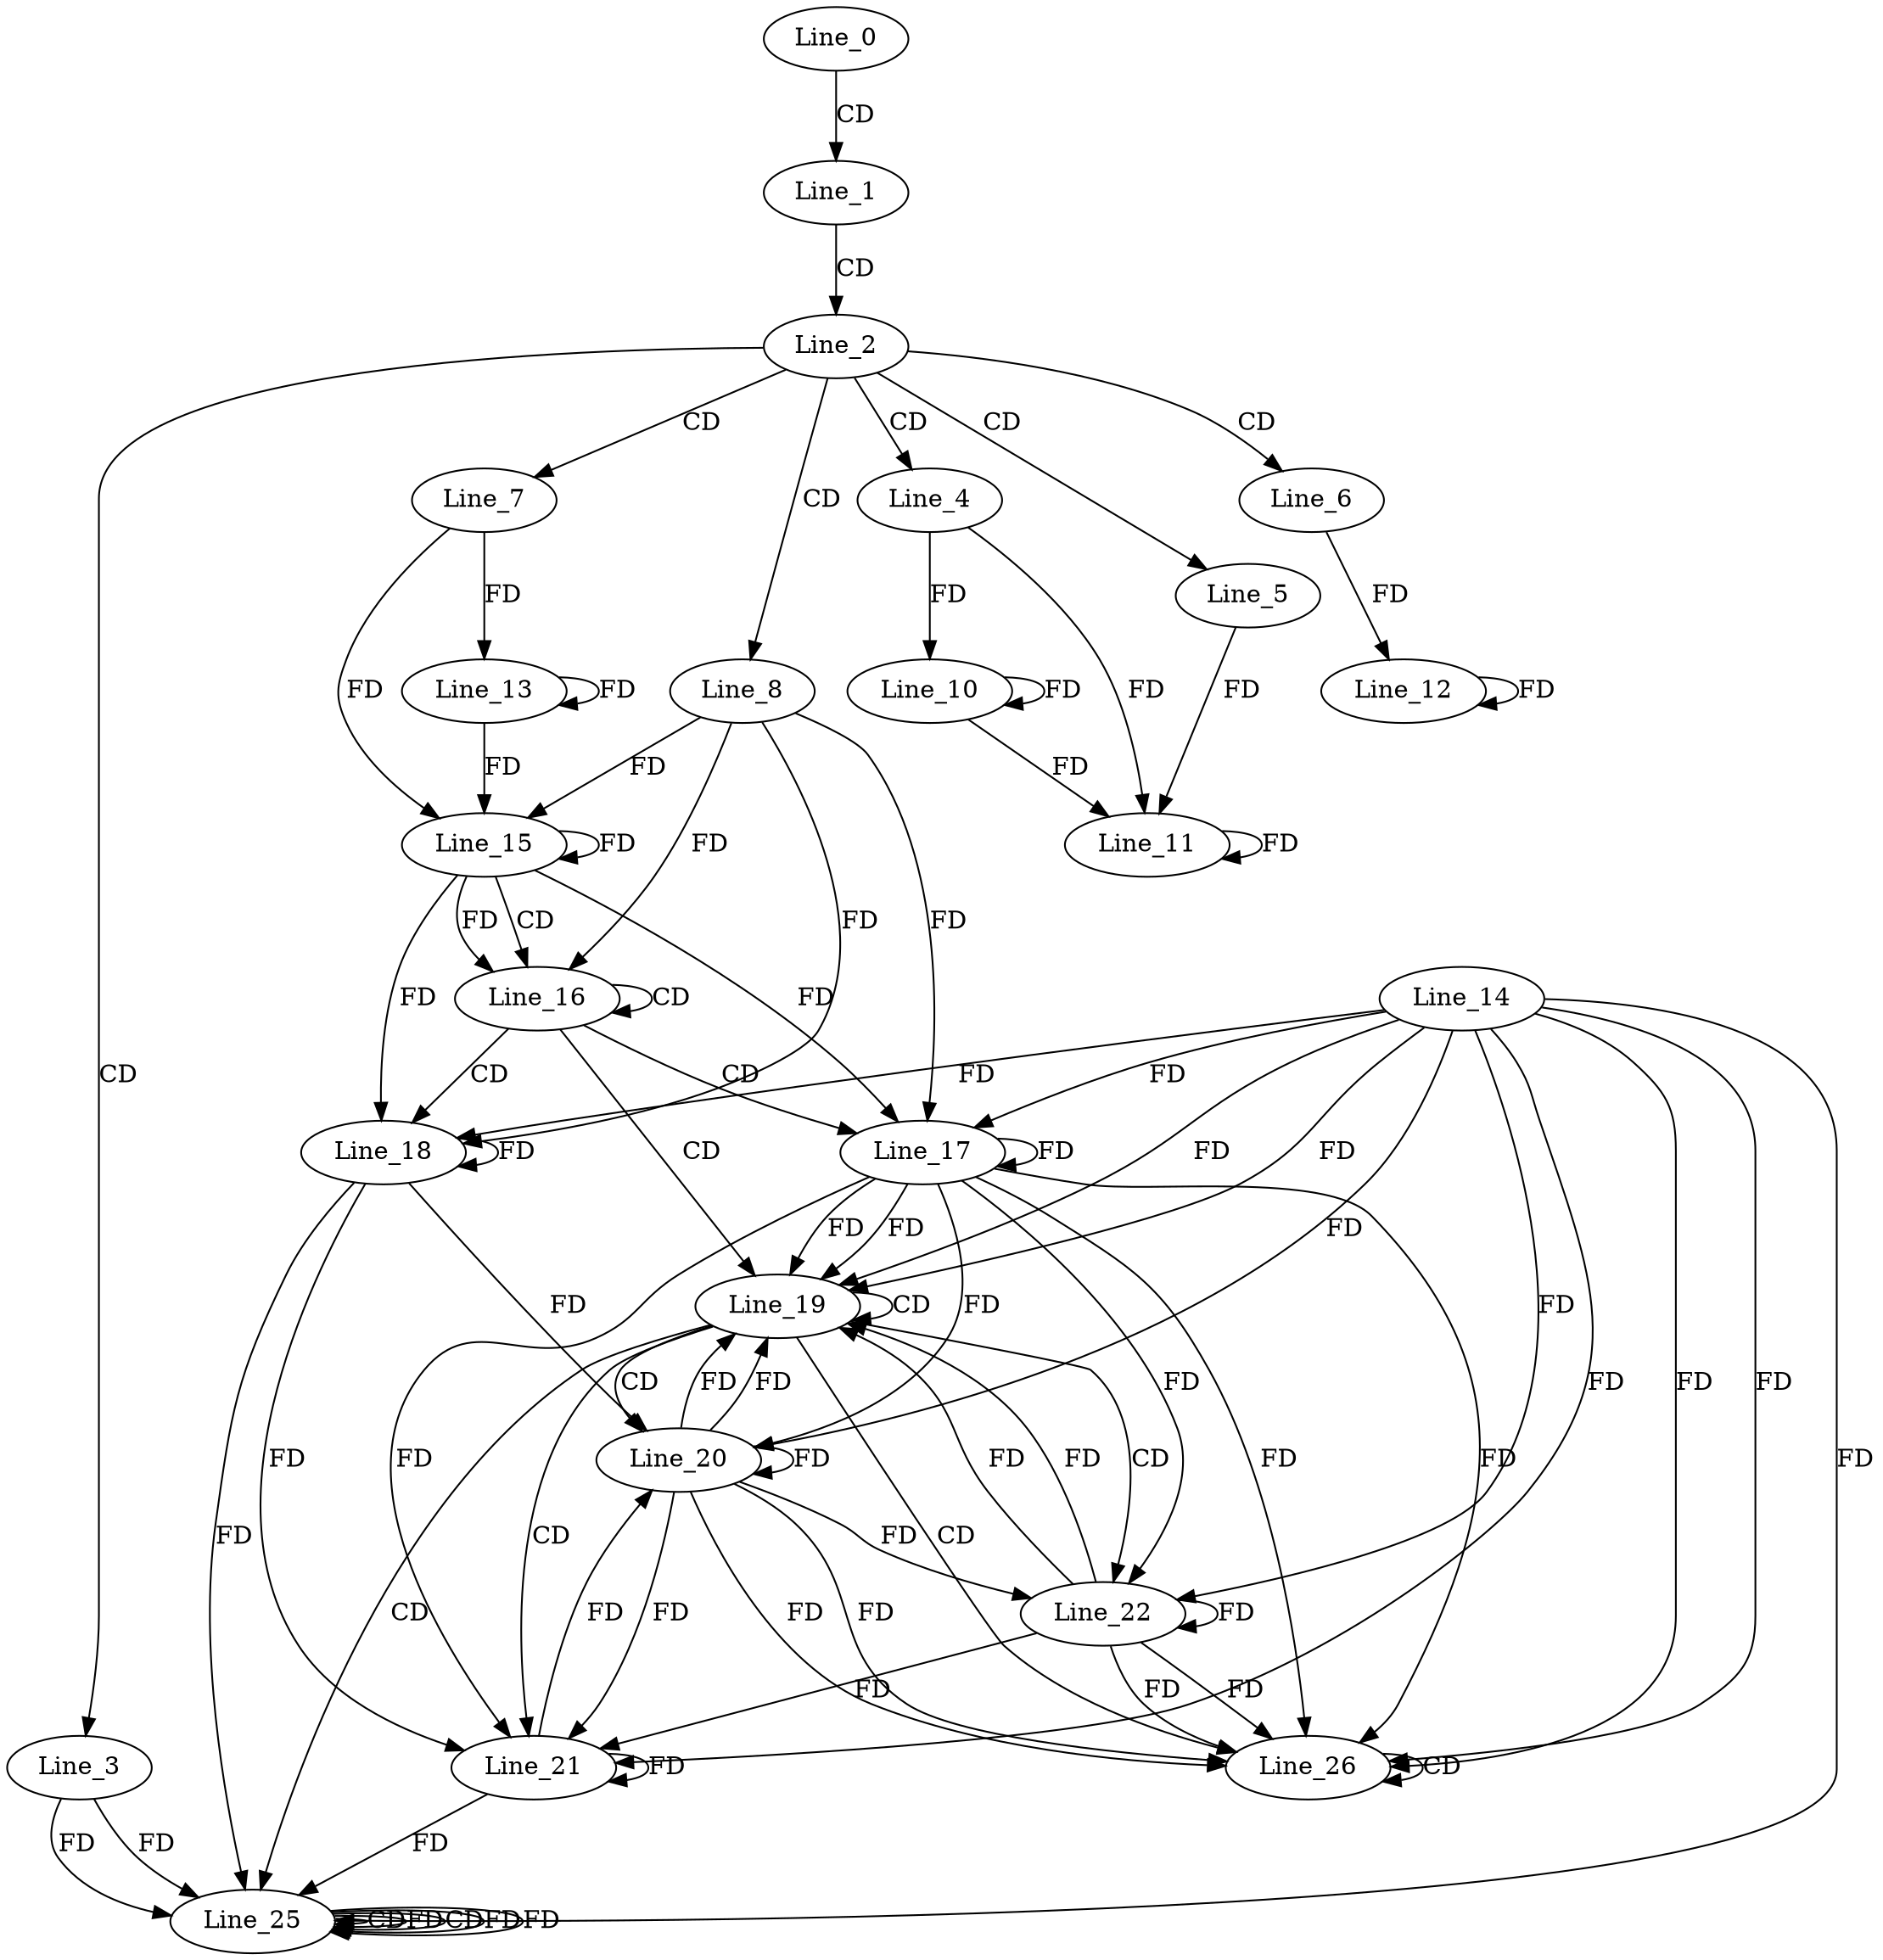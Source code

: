 digraph G {
  Line_0;
  Line_1;
  Line_2;
  Line_3;
  Line_4;
  Line_5;
  Line_6;
  Line_7;
  Line_8;
  Line_10;
  Line_11;
  Line_11;
  Line_12;
  Line_13;
  Line_15;
  Line_15;
  Line_15;
  Line_16;
  Line_16;
  Line_16;
  Line_16;
  Line_17;
  Line_14;
  Line_17;
  Line_17;
  Line_18;
  Line_18;
  Line_18;
  Line_19;
  Line_19;
  Line_20;
  Line_21;
  Line_21;
  Line_21;
  Line_22;
  Line_22;
  Line_22;
  Line_25;
  Line_25;
  Line_25;
  Line_25;
  Line_26;
  Line_26;
  Line_0 -> Line_1 [ label="CD" ];
  Line_1 -> Line_2 [ label="CD" ];
  Line_2 -> Line_3 [ label="CD" ];
  Line_2 -> Line_4 [ label="CD" ];
  Line_2 -> Line_5 [ label="CD" ];
  Line_2 -> Line_6 [ label="CD" ];
  Line_2 -> Line_7 [ label="CD" ];
  Line_2 -> Line_8 [ label="CD" ];
  Line_4 -> Line_10 [ label="FD" ];
  Line_10 -> Line_10 [ label="FD" ];
  Line_5 -> Line_11 [ label="FD" ];
  Line_11 -> Line_11 [ label="FD" ];
  Line_4 -> Line_11 [ label="FD" ];
  Line_10 -> Line_11 [ label="FD" ];
  Line_6 -> Line_12 [ label="FD" ];
  Line_12 -> Line_12 [ label="FD" ];
  Line_7 -> Line_13 [ label="FD" ];
  Line_13 -> Line_13 [ label="FD" ];
  Line_15 -> Line_15 [ label="FD" ];
  Line_8 -> Line_15 [ label="FD" ];
  Line_7 -> Line_15 [ label="FD" ];
  Line_13 -> Line_15 [ label="FD" ];
  Line_15 -> Line_16 [ label="CD" ];
  Line_16 -> Line_16 [ label="CD" ];
  Line_15 -> Line_16 [ label="FD" ];
  Line_8 -> Line_16 [ label="FD" ];
  Line_16 -> Line_17 [ label="CD" ];
  Line_17 -> Line_17 [ label="FD" ];
  Line_14 -> Line_17 [ label="FD" ];
  Line_15 -> Line_17 [ label="FD" ];
  Line_8 -> Line_17 [ label="FD" ];
  Line_16 -> Line_18 [ label="CD" ];
  Line_18 -> Line_18 [ label="FD" ];
  Line_14 -> Line_18 [ label="FD" ];
  Line_15 -> Line_18 [ label="FD" ];
  Line_8 -> Line_18 [ label="FD" ];
  Line_16 -> Line_19 [ label="CD" ];
  Line_17 -> Line_19 [ label="FD" ];
  Line_14 -> Line_19 [ label="FD" ];
  Line_19 -> Line_19 [ label="CD" ];
  Line_17 -> Line_19 [ label="FD" ];
  Line_14 -> Line_19 [ label="FD" ];
  Line_19 -> Line_20 [ label="CD" ];
  Line_17 -> Line_20 [ label="FD" ];
  Line_20 -> Line_20 [ label="FD" ];
  Line_14 -> Line_20 [ label="FD" ];
  Line_18 -> Line_20 [ label="FD" ];
  Line_19 -> Line_21 [ label="CD" ];
  Line_18 -> Line_21 [ label="FD" ];
  Line_21 -> Line_21 [ label="FD" ];
  Line_14 -> Line_21 [ label="FD" ];
  Line_17 -> Line_21 [ label="FD" ];
  Line_20 -> Line_21 [ label="FD" ];
  Line_19 -> Line_22 [ label="CD" ];
  Line_17 -> Line_22 [ label="FD" ];
  Line_20 -> Line_22 [ label="FD" ];
  Line_22 -> Line_22 [ label="FD" ];
  Line_14 -> Line_22 [ label="FD" ];
  Line_19 -> Line_25 [ label="CD" ];
  Line_18 -> Line_25 [ label="FD" ];
  Line_21 -> Line_25 [ label="FD" ];
  Line_14 -> Line_25 [ label="FD" ];
  Line_25 -> Line_25 [ label="CD" ];
  Line_25 -> Line_25 [ label="FD" ];
  Line_3 -> Line_25 [ label="FD" ];
  Line_25 -> Line_25 [ label="CD" ];
  Line_25 -> Line_25 [ label="FD" ];
  Line_25 -> Line_25 [ label="FD" ];
  Line_3 -> Line_25 [ label="FD" ];
  Line_19 -> Line_26 [ label="CD" ];
  Line_17 -> Line_26 [ label="FD" ];
  Line_20 -> Line_26 [ label="FD" ];
  Line_22 -> Line_26 [ label="FD" ];
  Line_14 -> Line_26 [ label="FD" ];
  Line_26 -> Line_26 [ label="CD" ];
  Line_17 -> Line_26 [ label="FD" ];
  Line_20 -> Line_26 [ label="FD" ];
  Line_22 -> Line_26 [ label="FD" ];
  Line_14 -> Line_26 [ label="FD" ];
  Line_20 -> Line_19 [ label="FD" ];
  Line_22 -> Line_19 [ label="FD" ];
  Line_20 -> Line_19 [ label="FD" ];
  Line_22 -> Line_19 [ label="FD" ];
  Line_21 -> Line_20 [ label="FD" ];
  Line_22 -> Line_21 [ label="FD" ];
}
